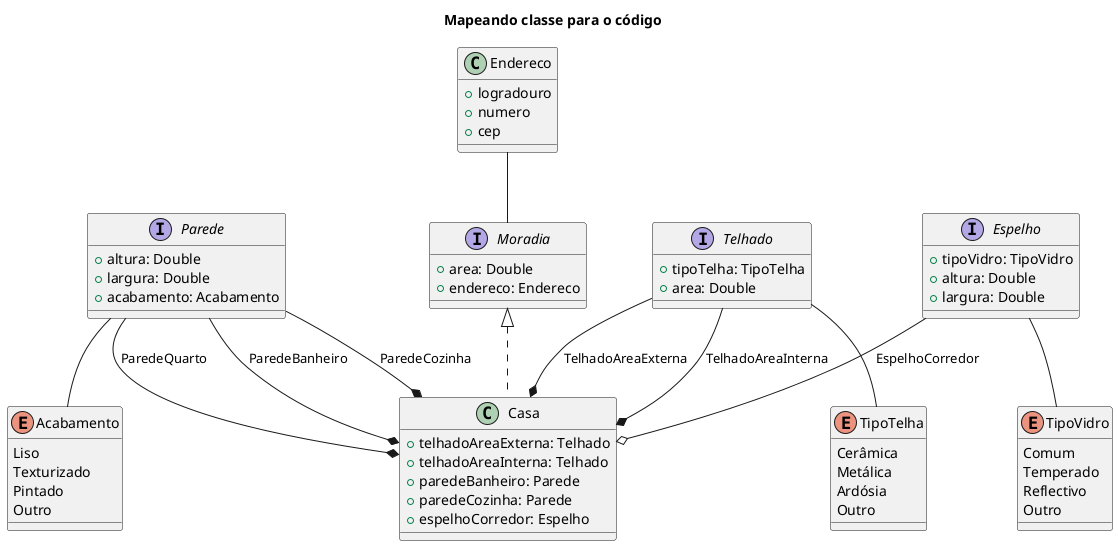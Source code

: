 @startuml Casa

title Mapeando classe para o código

enum Acabamento {
    Liso
    Texturizado
    Pintado
    Outro
}

enum TipoTelha {
    Cerâmica
    Metálica
    Ardósia
    Outro
}

enum TipoVidro {
    Comum
    Temperado
    Reflectivo
    Outro
}

class Endereco {
    + logradouro
    + numero
    + cep
}

interface Moradia {
    + area: Double
    + endereco: Endereco
}

interface Parede {
    + altura: Double
    + largura: Double
    + acabamento: Acabamento
}

interface Telhado {
    + tipoTelha: TipoTelha
    + area: Double
}

interface Espelho {
    + tipoVidro: TipoVidro
    + altura: Double
    + largura: Double
}

class Casa implements Moradia {
    + telhadoAreaExterna: Telhado
    + telhadoAreaInterna: Telhado
    + paredeBanheiro: Parede
    + paredeCozinha: Parede
    + espelhoCorredor: Espelho
}

Parede --* Casa: ParedeQuarto
Parede --* Casa: ParedeBanheiro
Parede --* Casa: ParedeCozinha
Espelho --o Casa: EspelhoCorredor
Telhado --* Casa: TelhadoAreaExterna
Telhado --* Casa: TelhadoAreaInterna

Endereco -- Moradia
Parede -- Acabamento
Telhado -- TipoTelha
Espelho -- TipoVidro

@enduml